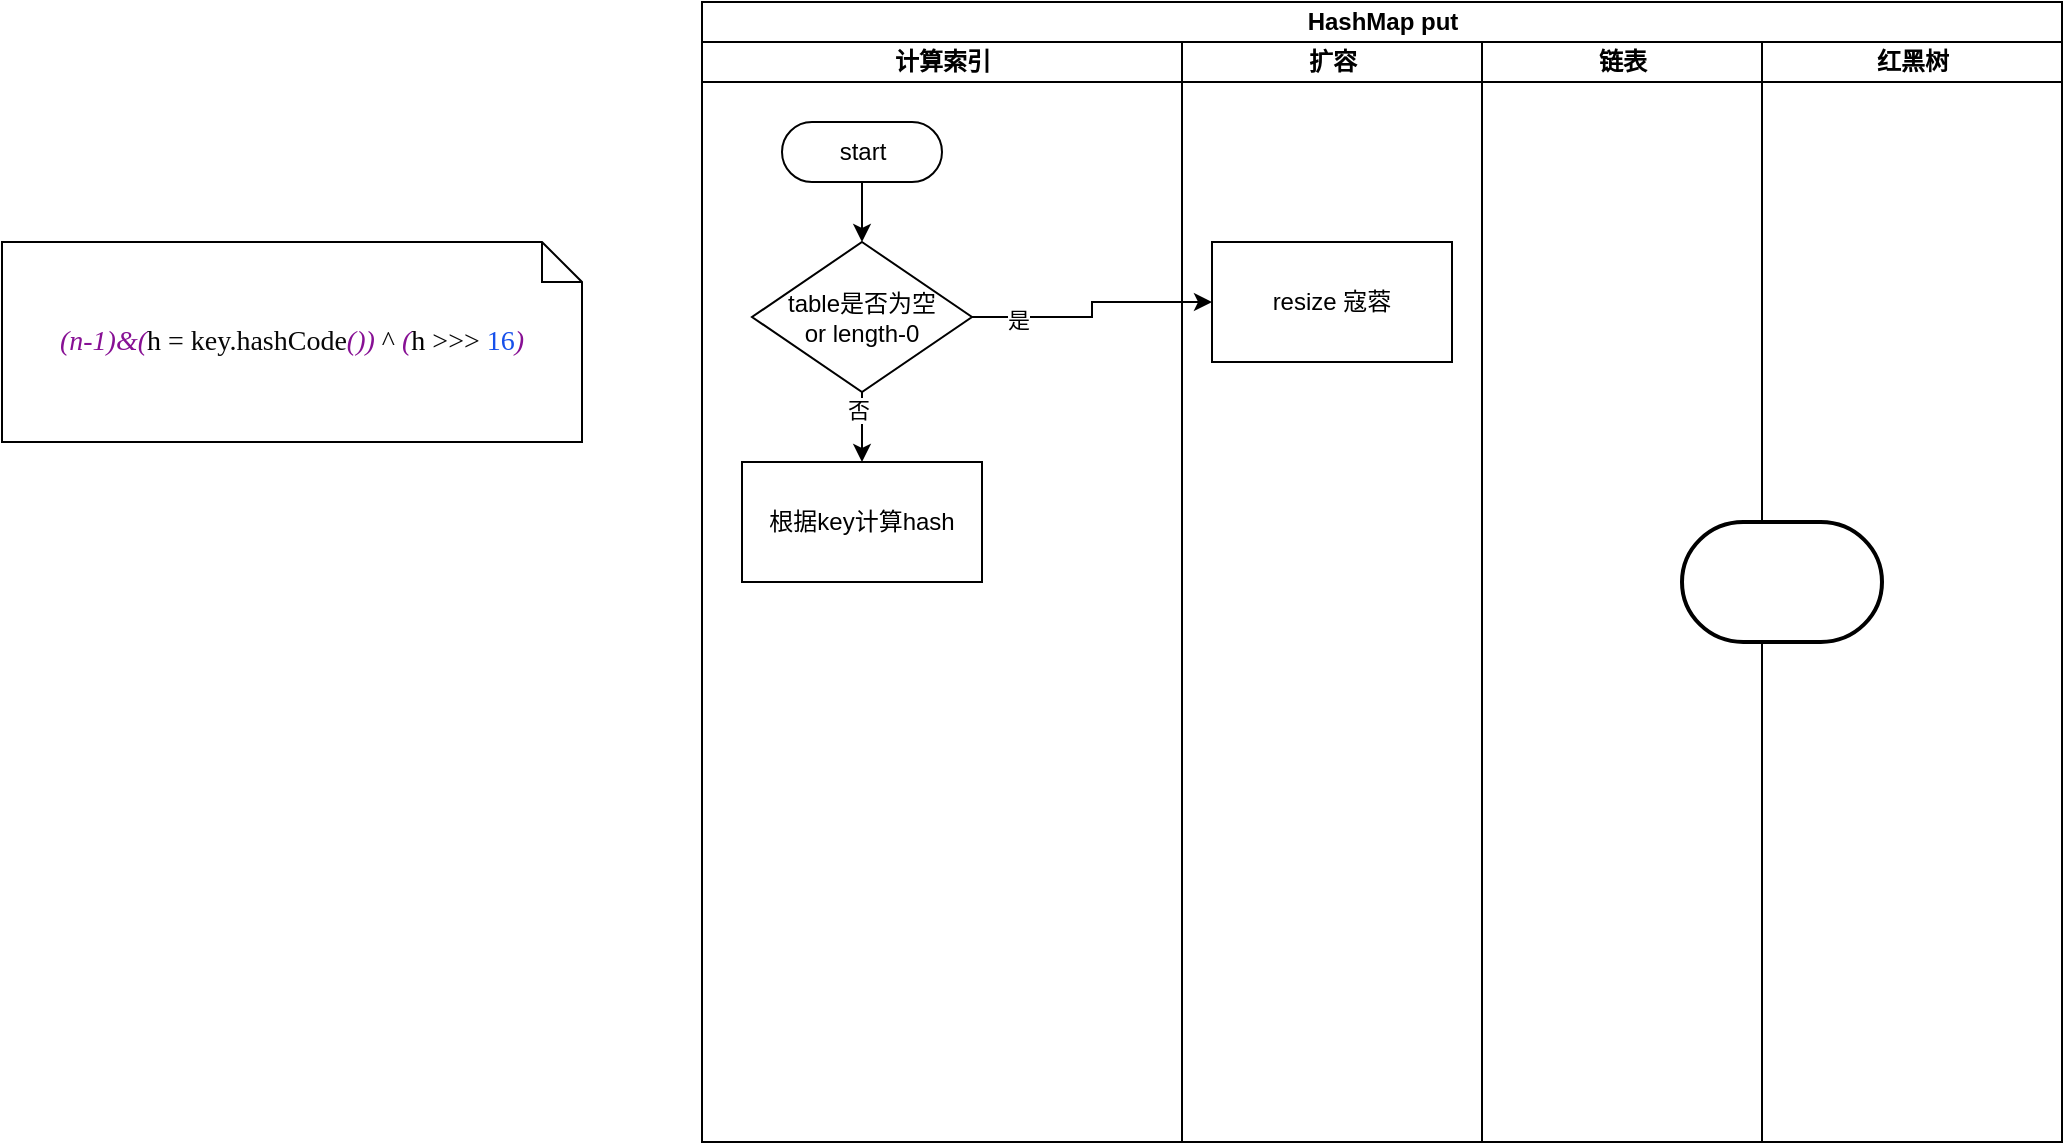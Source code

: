 <mxfile version="13.7.7" type="github">
  <diagram id="8-MRkX_jxhEtV1DmN2fC" name="第 1 页">
    <mxGraphModel dx="1960" dy="741" grid="1" gridSize="10" guides="1" tooltips="1" connect="1" arrows="1" fold="1" page="1" pageScale="1" pageWidth="827" pageHeight="1169" math="0" shadow="0">
      <root>
        <mxCell id="0" />
        <mxCell id="1" parent="0" />
        <mxCell id="Y8C6xiMniW43rG3dcz2N-10" value="HashMap put" style="swimlane;html=1;childLayout=stackLayout;resizeParent=1;resizeParentMax=0;startSize=20;" vertex="1" parent="1">
          <mxGeometry x="-60" y="90" width="680" height="570" as="geometry" />
        </mxCell>
        <mxCell id="Y8C6xiMniW43rG3dcz2N-11" value="计算索引" style="swimlane;html=1;startSize=20;" vertex="1" parent="Y8C6xiMniW43rG3dcz2N-10">
          <mxGeometry y="20" width="240" height="550" as="geometry" />
        </mxCell>
        <mxCell id="Y8C6xiMniW43rG3dcz2N-19" value="start" style="html=1;dashed=0;whitespace=wrap;shape=mxgraph.dfd.start" vertex="1" parent="Y8C6xiMniW43rG3dcz2N-11">
          <mxGeometry x="40" y="40" width="80" height="30" as="geometry" />
        </mxCell>
        <mxCell id="Y8C6xiMniW43rG3dcz2N-21" value="" style="edgeStyle=orthogonalEdgeStyle;rounded=0;orthogonalLoop=1;jettySize=auto;html=1;" edge="1" parent="Y8C6xiMniW43rG3dcz2N-11" source="Y8C6xiMniW43rG3dcz2N-19" target="Y8C6xiMniW43rG3dcz2N-20">
          <mxGeometry relative="1" as="geometry" />
        </mxCell>
        <mxCell id="Y8C6xiMniW43rG3dcz2N-20" value="table是否为空&lt;br&gt;or length-0" style="rhombus;whiteSpace=wrap;html=1;dashed=0;" vertex="1" parent="Y8C6xiMniW43rG3dcz2N-11">
          <mxGeometry x="25" y="100" width="110" height="75" as="geometry" />
        </mxCell>
        <mxCell id="Y8C6xiMniW43rG3dcz2N-27" value="" style="edgeStyle=orthogonalEdgeStyle;rounded=0;orthogonalLoop=1;jettySize=auto;html=1;" edge="1" parent="Y8C6xiMniW43rG3dcz2N-11" source="Y8C6xiMniW43rG3dcz2N-20" target="Y8C6xiMniW43rG3dcz2N-26">
          <mxGeometry relative="1" as="geometry" />
        </mxCell>
        <mxCell id="Y8C6xiMniW43rG3dcz2N-28" value="否" style="edgeLabel;html=1;align=center;verticalAlign=middle;resizable=0;points=[];" vertex="1" connectable="0" parent="Y8C6xiMniW43rG3dcz2N-27">
          <mxGeometry x="-0.611" y="-2" relative="1" as="geometry">
            <mxPoint as="offset" />
          </mxGeometry>
        </mxCell>
        <mxCell id="Y8C6xiMniW43rG3dcz2N-26" value="根据key计算hash" style="whiteSpace=wrap;html=1;dashed=0;" vertex="1" parent="Y8C6xiMniW43rG3dcz2N-11">
          <mxGeometry x="20" y="210" width="120" height="60" as="geometry" />
        </mxCell>
        <mxCell id="Y8C6xiMniW43rG3dcz2N-12" value="扩容" style="swimlane;html=1;startSize=20;" vertex="1" parent="Y8C6xiMniW43rG3dcz2N-10">
          <mxGeometry x="240" y="20" width="150" height="550" as="geometry" />
        </mxCell>
        <mxCell id="Y8C6xiMniW43rG3dcz2N-23" value="resize 寇蓉" style="whiteSpace=wrap;html=1;dashed=0;" vertex="1" parent="Y8C6xiMniW43rG3dcz2N-12">
          <mxGeometry x="15" y="100" width="120" height="60" as="geometry" />
        </mxCell>
        <mxCell id="Y8C6xiMniW43rG3dcz2N-13" value="链表" style="swimlane;html=1;startSize=20;" vertex="1" parent="Y8C6xiMniW43rG3dcz2N-10">
          <mxGeometry x="390" y="20" width="140" height="550" as="geometry" />
        </mxCell>
        <mxCell id="Y8C6xiMniW43rG3dcz2N-14" value="红黑树" style="swimlane;html=1;startSize=20;" vertex="1" parent="Y8C6xiMniW43rG3dcz2N-10">
          <mxGeometry x="530" y="20" width="150" height="550" as="geometry" />
        </mxCell>
        <mxCell id="Y8C6xiMniW43rG3dcz2N-24" value="" style="edgeStyle=orthogonalEdgeStyle;rounded=0;orthogonalLoop=1;jettySize=auto;html=1;" edge="1" parent="Y8C6xiMniW43rG3dcz2N-10" source="Y8C6xiMniW43rG3dcz2N-20" target="Y8C6xiMniW43rG3dcz2N-23">
          <mxGeometry relative="1" as="geometry" />
        </mxCell>
        <mxCell id="Y8C6xiMniW43rG3dcz2N-25" value="是" style="edgeLabel;html=1;align=center;verticalAlign=middle;resizable=0;points=[];" vertex="1" connectable="0" parent="Y8C6xiMniW43rG3dcz2N-24">
          <mxGeometry x="-0.639" relative="1" as="geometry">
            <mxPoint y="1" as="offset" />
          </mxGeometry>
        </mxCell>
        <mxCell id="Y8C6xiMniW43rG3dcz2N-18" value="" style="strokeWidth=2;html=1;shape=mxgraph.flowchart.terminator;whiteSpace=wrap;" vertex="1" parent="1">
          <mxGeometry x="430" y="350" width="100" height="60" as="geometry" />
        </mxCell>
        <mxCell id="Y8C6xiMniW43rG3dcz2N-30" value="&lt;pre style=&quot;background-color: #ffffff ; color: #080808 ; font-family: &amp;#34;microsoft yahei mono&amp;#34; ; font-size: 10.5pt&quot;&gt;&lt;span style=&quot;color: #871094 ; font-style: italic&quot;&gt;(n-1)&amp;amp;(&lt;/span&gt;&lt;span style=&quot;color: #000000&quot;&gt;h &lt;/span&gt;= key.hashCode&lt;span style=&quot;color: #871094 ; font-style: italic&quot;&gt;()) &lt;/span&gt;^ &lt;span style=&quot;color: #871094 ; font-style: italic&quot;&gt;(&lt;/span&gt;&lt;span style=&quot;color: #000000&quot;&gt;h &lt;/span&gt;&amp;gt;&amp;gt;&amp;gt; &lt;span style=&quot;color: #1750eb&quot;&gt;16&lt;/span&gt;&lt;span style=&quot;color: #871094 ; font-style: italic&quot;&gt;)&lt;/span&gt;&lt;/pre&gt;" style="shape=note;size=20;whiteSpace=wrap;html=1;" vertex="1" parent="1">
          <mxGeometry x="-410" y="210" width="290" height="100" as="geometry" />
        </mxCell>
      </root>
    </mxGraphModel>
  </diagram>
</mxfile>
